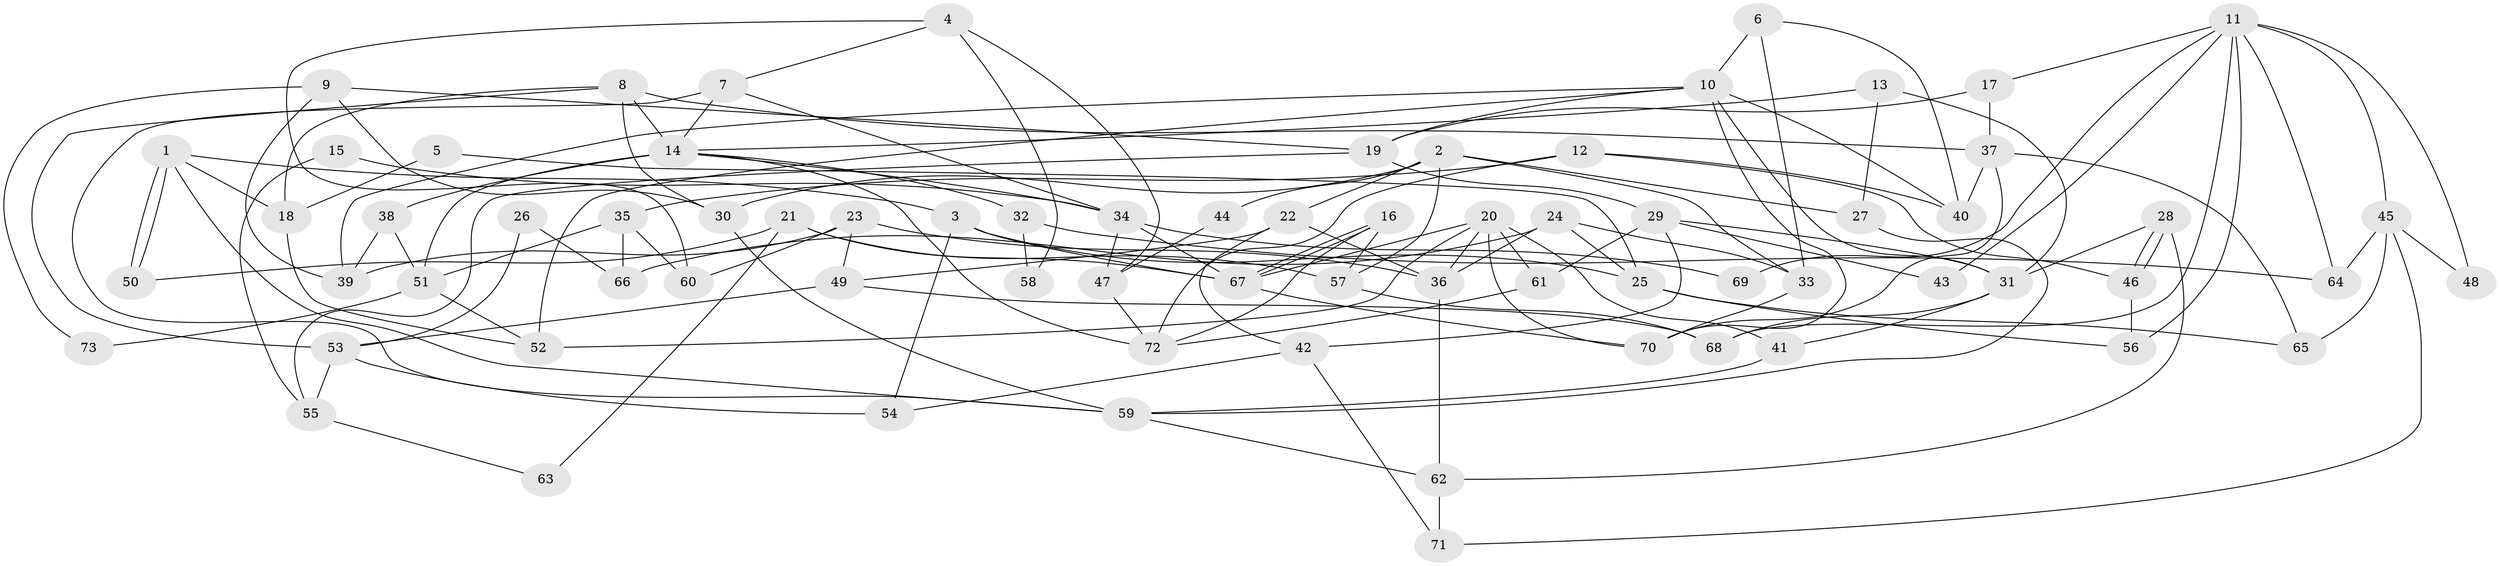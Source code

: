 // coarse degree distribution, {5: 0.08333333333333333, 7: 0.08333333333333333, 8: 0.1111111111111111, 4: 0.25, 3: 0.19444444444444445, 17: 0.027777777777777776, 10: 0.027777777777777776, 6: 0.1111111111111111, 2: 0.08333333333333333, 12: 0.027777777777777776}
// Generated by graph-tools (version 1.1) at 2025/18/03/04/25 18:18:54]
// undirected, 73 vertices, 146 edges
graph export_dot {
graph [start="1"]
  node [color=gray90,style=filled];
  1;
  2;
  3;
  4;
  5;
  6;
  7;
  8;
  9;
  10;
  11;
  12;
  13;
  14;
  15;
  16;
  17;
  18;
  19;
  20;
  21;
  22;
  23;
  24;
  25;
  26;
  27;
  28;
  29;
  30;
  31;
  32;
  33;
  34;
  35;
  36;
  37;
  38;
  39;
  40;
  41;
  42;
  43;
  44;
  45;
  46;
  47;
  48;
  49;
  50;
  51;
  52;
  53;
  54;
  55;
  56;
  57;
  58;
  59;
  60;
  61;
  62;
  63;
  64;
  65;
  66;
  67;
  68;
  69;
  70;
  71;
  72;
  73;
  1 -- 50;
  1 -- 50;
  1 -- 59;
  1 -- 3;
  1 -- 18;
  2 -- 57;
  2 -- 30;
  2 -- 22;
  2 -- 27;
  2 -- 33;
  2 -- 44;
  3 -- 67;
  3 -- 25;
  3 -- 54;
  4 -- 47;
  4 -- 7;
  4 -- 58;
  4 -- 60;
  5 -- 18;
  5 -- 25;
  6 -- 33;
  6 -- 10;
  6 -- 40;
  7 -- 34;
  7 -- 14;
  7 -- 59;
  8 -- 53;
  8 -- 18;
  8 -- 14;
  8 -- 30;
  8 -- 37;
  9 -- 19;
  9 -- 30;
  9 -- 39;
  9 -- 73;
  10 -- 40;
  10 -- 31;
  10 -- 19;
  10 -- 39;
  10 -- 52;
  10 -- 70;
  11 -- 45;
  11 -- 56;
  11 -- 17;
  11 -- 43;
  11 -- 48;
  11 -- 64;
  11 -- 68;
  11 -- 69;
  12 -- 40;
  12 -- 35;
  12 -- 46;
  12 -- 72;
  13 -- 31;
  13 -- 14;
  13 -- 27;
  14 -- 38;
  14 -- 32;
  14 -- 34;
  14 -- 51;
  14 -- 72;
  15 -- 34;
  15 -- 55;
  16 -- 67;
  16 -- 67;
  16 -- 72;
  16 -- 57;
  17 -- 37;
  17 -- 19;
  18 -- 52;
  19 -- 29;
  19 -- 55;
  20 -- 41;
  20 -- 70;
  20 -- 36;
  20 -- 52;
  20 -- 61;
  20 -- 67;
  21 -- 57;
  21 -- 67;
  21 -- 50;
  21 -- 63;
  22 -- 49;
  22 -- 36;
  22 -- 42;
  23 -- 36;
  23 -- 39;
  23 -- 49;
  23 -- 60;
  24 -- 36;
  24 -- 33;
  24 -- 25;
  24 -- 66;
  25 -- 56;
  25 -- 65;
  26 -- 53;
  26 -- 66;
  27 -- 59;
  28 -- 46;
  28 -- 46;
  28 -- 62;
  28 -- 31;
  29 -- 61;
  29 -- 31;
  29 -- 42;
  29 -- 43;
  30 -- 59;
  31 -- 41;
  31 -- 68;
  32 -- 64;
  32 -- 58;
  33 -- 70;
  34 -- 67;
  34 -- 47;
  34 -- 69;
  35 -- 60;
  35 -- 51;
  35 -- 66;
  36 -- 62;
  37 -- 70;
  37 -- 40;
  37 -- 65;
  38 -- 39;
  38 -- 51;
  41 -- 59;
  42 -- 54;
  42 -- 71;
  44 -- 47;
  45 -- 71;
  45 -- 65;
  45 -- 48;
  45 -- 64;
  46 -- 56;
  47 -- 72;
  49 -- 68;
  49 -- 53;
  51 -- 52;
  51 -- 73;
  53 -- 54;
  53 -- 55;
  55 -- 63;
  57 -- 68;
  59 -- 62;
  61 -- 72;
  62 -- 71;
  67 -- 70;
}
